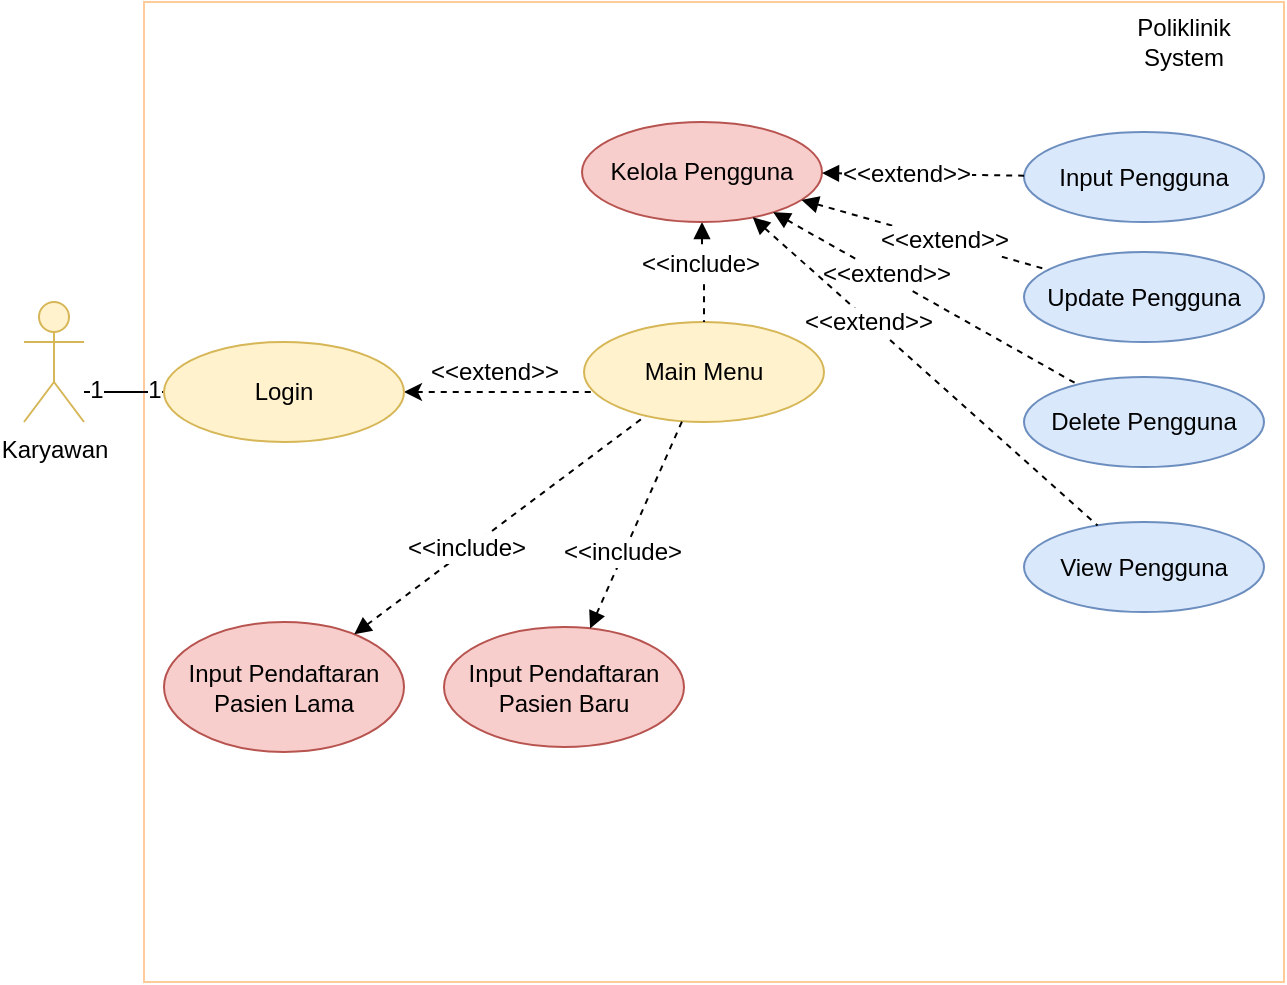 <mxfile version="10.6.3" type="github"><diagram id="kpnQegyeXH3qvzvWHgGL" name="Page-1"><mxGraphModel dx="720" dy="1310" grid="1" gridSize="10" guides="1" tooltips="1" connect="1" arrows="1" fold="1" page="1" pageScale="1" pageWidth="827" pageHeight="1169" math="0" shadow="0"><root><mxCell id="0"/><mxCell id="1" parent="0"/><mxCell id="4rHhGwuslRzg4Ellk3dP-33" value="" style="rounded=0;whiteSpace=wrap;html=1;strokeColor=#FFCC99;fillColor=none;" vertex="1" parent="1"><mxGeometry x="130" y="40" width="570" height="490" as="geometry"/></mxCell><mxCell id="4rHhGwuslRzg4Ellk3dP-1" value="Karyawan" style="shape=umlActor;verticalLabelPosition=bottom;labelBackgroundColor=#ffffff;verticalAlign=top;html=1;outlineConnect=0;fillColor=#fff2cc;strokeColor=#d6b656;" vertex="1" parent="1"><mxGeometry x="70" y="190" width="30" height="60" as="geometry"/></mxCell><mxCell id="4rHhGwuslRzg4Ellk3dP-5" style="edgeStyle=orthogonalEdgeStyle;rounded=0;orthogonalLoop=1;jettySize=auto;html=1;endArrow=none;endFill=0;" edge="1" parent="1" source="4rHhGwuslRzg4Ellk3dP-4" target="4rHhGwuslRzg4Ellk3dP-1"><mxGeometry relative="1" as="geometry"><Array as="points"><mxPoint x="160" y="230"/><mxPoint x="160" y="230"/></Array></mxGeometry></mxCell><mxCell id="4rHhGwuslRzg4Ellk3dP-40" value="1" style="text;html=1;resizable=0;points=[];align=center;verticalAlign=middle;labelBackgroundColor=#ffffff;" vertex="1" connectable="0" parent="4rHhGwuslRzg4Ellk3dP-5"><mxGeometry x="0.698" y="-1" relative="1" as="geometry"><mxPoint as="offset"/></mxGeometry></mxCell><mxCell id="4rHhGwuslRzg4Ellk3dP-41" value="1" style="text;html=1;resizable=0;points=[];align=center;verticalAlign=middle;labelBackgroundColor=#ffffff;" vertex="1" connectable="0" parent="4rHhGwuslRzg4Ellk3dP-5"><mxGeometry x="-0.756" y="-1" relative="1" as="geometry"><mxPoint as="offset"/></mxGeometry></mxCell><mxCell id="4rHhGwuslRzg4Ellk3dP-7" value="" style="edgeStyle=orthogonalEdgeStyle;rounded=0;orthogonalLoop=1;jettySize=auto;html=1;endArrow=none;endFill=0;dashed=1;startArrow=classic;startFill=1;" edge="1" parent="1" source="4rHhGwuslRzg4Ellk3dP-4" target="4rHhGwuslRzg4Ellk3dP-6"><mxGeometry relative="1" as="geometry"><Array as="points"><mxPoint x="330" y="235"/><mxPoint x="330" y="235"/></Array></mxGeometry></mxCell><mxCell id="4rHhGwuslRzg4Ellk3dP-28" value="&amp;lt;&amp;lt;extend&amp;gt;&amp;gt;" style="text;html=1;resizable=0;points=[];align=center;verticalAlign=middle;labelBackgroundColor=#ffffff;" vertex="1" connectable="0" parent="4rHhGwuslRzg4Ellk3dP-7"><mxGeometry x="-0.284" y="1" relative="1" as="geometry"><mxPoint x="11" y="-9" as="offset"/></mxGeometry></mxCell><mxCell id="4rHhGwuslRzg4Ellk3dP-4" value="Login" style="ellipse;whiteSpace=wrap;html=1;fillColor=#fff2cc;strokeColor=#d6b656;" vertex="1" parent="1"><mxGeometry x="140" y="210" width="120" height="50" as="geometry"/></mxCell><mxCell id="4rHhGwuslRzg4Ellk3dP-6" value="Main Menu&lt;br&gt;" style="ellipse;whiteSpace=wrap;html=1;fillColor=#fff2cc;strokeColor=#d6b656;" vertex="1" parent="1"><mxGeometry x="350" y="200" width="120" height="50" as="geometry"/></mxCell><mxCell id="4rHhGwuslRzg4Ellk3dP-12" value="Input Pengguna" style="ellipse;whiteSpace=wrap;html=1;fillColor=#dae8fc;strokeColor=#6c8ebf;" vertex="1" parent="1"><mxGeometry x="570" y="105" width="120" height="45" as="geometry"/></mxCell><mxCell id="4rHhGwuslRzg4Ellk3dP-13" value="Input Pendaftaran Pasien Lama" style="ellipse;whiteSpace=wrap;html=1;fillColor=#f8cecc;strokeColor=#b85450;" vertex="1" parent="1"><mxGeometry x="140" y="350" width="120" height="65" as="geometry"/></mxCell><mxCell id="4rHhGwuslRzg4Ellk3dP-14" value="Input Pendaftaran Pasien Baru" style="ellipse;whiteSpace=wrap;html=1;fillColor=#f8cecc;strokeColor=#b85450;" vertex="1" parent="1"><mxGeometry x="280" y="352.5" width="120" height="60" as="geometry"/></mxCell><mxCell id="4rHhGwuslRzg4Ellk3dP-15" value="Update Pengguna" style="ellipse;whiteSpace=wrap;html=1;fillColor=#dae8fc;strokeColor=#6c8ebf;" vertex="1" parent="1"><mxGeometry x="570" y="165" width="120" height="45" as="geometry"/></mxCell><mxCell id="4rHhGwuslRzg4Ellk3dP-16" value="Delete Pengguna" style="ellipse;whiteSpace=wrap;html=1;fillColor=#dae8fc;strokeColor=#6c8ebf;" vertex="1" parent="1"><mxGeometry x="570" y="227.5" width="120" height="45" as="geometry"/></mxCell><mxCell id="4rHhGwuslRzg4Ellk3dP-17" value="View Pengguna" style="ellipse;whiteSpace=wrap;html=1;fillColor=#dae8fc;strokeColor=#6c8ebf;" vertex="1" parent="1"><mxGeometry x="570" y="300" width="120" height="45" as="geometry"/></mxCell><mxCell id="4rHhGwuslRzg4Ellk3dP-29" style="edgeStyle=orthogonalEdgeStyle;rounded=0;orthogonalLoop=1;jettySize=auto;html=1;dashed=1;startArrow=block;startFill=1;endArrow=none;endFill=0;" edge="1" parent="1" source="4rHhGwuslRzg4Ellk3dP-18" target="4rHhGwuslRzg4Ellk3dP-6"><mxGeometry relative="1" as="geometry"/></mxCell><mxCell id="4rHhGwuslRzg4Ellk3dP-32" value="&amp;lt;&amp;lt;include&amp;gt;" style="text;html=1;resizable=0;points=[];align=center;verticalAlign=middle;labelBackgroundColor=#ffffff;" vertex="1" connectable="0" parent="4rHhGwuslRzg4Ellk3dP-29"><mxGeometry x="-0.176" y="-1" relative="1" as="geometry"><mxPoint as="offset"/></mxGeometry></mxCell><mxCell id="4rHhGwuslRzg4Ellk3dP-18" value="Kelola Pengguna&lt;br&gt;" style="ellipse;whiteSpace=wrap;html=1;fillColor=#f8cecc;strokeColor=#b85450;" vertex="1" parent="1"><mxGeometry x="349" y="100" width="120" height="50" as="geometry"/></mxCell><mxCell id="4rHhGwuslRzg4Ellk3dP-21" value="" style="endArrow=none;dashed=1;html=1;endFill=0;startArrow=block;startFill=1;" edge="1" parent="1" source="4rHhGwuslRzg4Ellk3dP-13" target="4rHhGwuslRzg4Ellk3dP-6"><mxGeometry width="50" height="50" relative="1" as="geometry"><mxPoint x="320" y="330" as="sourcePoint"/><mxPoint x="260" y="420" as="targetPoint"/></mxGeometry></mxCell><mxCell id="4rHhGwuslRzg4Ellk3dP-31" value="&amp;lt;&amp;lt;include&amp;gt;" style="text;html=1;resizable=0;points=[];align=center;verticalAlign=middle;labelBackgroundColor=#ffffff;" vertex="1" connectable="0" parent="4rHhGwuslRzg4Ellk3dP-21"><mxGeometry x="-0.225" y="1" relative="1" as="geometry"><mxPoint as="offset"/></mxGeometry></mxCell><mxCell id="4rHhGwuslRzg4Ellk3dP-22" value="" style="endArrow=none;dashed=1;html=1;endFill=0;startArrow=block;startFill=1;" edge="1" parent="1" source="4rHhGwuslRzg4Ellk3dP-14" target="4rHhGwuslRzg4Ellk3dP-6"><mxGeometry width="50" height="50" relative="1" as="geometry"><mxPoint x="210" y="460" as="sourcePoint"/><mxPoint x="260" y="410" as="targetPoint"/></mxGeometry></mxCell><mxCell id="4rHhGwuslRzg4Ellk3dP-30" value="&amp;lt;&amp;lt;include&amp;gt;" style="text;html=1;resizable=0;points=[];align=center;verticalAlign=middle;labelBackgroundColor=#ffffff;" vertex="1" connectable="0" parent="4rHhGwuslRzg4Ellk3dP-22"><mxGeometry x="-0.27" y="1" relative="1" as="geometry"><mxPoint as="offset"/></mxGeometry></mxCell><mxCell id="4rHhGwuslRzg4Ellk3dP-23" value="" style="endArrow=none;dashed=1;html=1;startArrow=block;startFill=1;" edge="1" parent="1" source="4rHhGwuslRzg4Ellk3dP-18" target="4rHhGwuslRzg4Ellk3dP-12"><mxGeometry width="50" height="50" relative="1" as="geometry"><mxPoint x="210" y="460" as="sourcePoint"/><mxPoint x="260" y="410" as="targetPoint"/></mxGeometry></mxCell><mxCell id="4rHhGwuslRzg4Ellk3dP-35" value="&amp;lt;&amp;lt;extend&amp;gt;&amp;gt;" style="text;html=1;resizable=0;points=[];align=center;verticalAlign=middle;labelBackgroundColor=#ffffff;" vertex="1" connectable="0" parent="4rHhGwuslRzg4Ellk3dP-23"><mxGeometry x="-0.167" relative="1" as="geometry"><mxPoint as="offset"/></mxGeometry></mxCell><mxCell id="4rHhGwuslRzg4Ellk3dP-24" value="" style="endArrow=none;dashed=1;html=1;startArrow=block;startFill=1;" edge="1" parent="1" source="4rHhGwuslRzg4Ellk3dP-18" target="4rHhGwuslRzg4Ellk3dP-15"><mxGeometry width="50" height="50" relative="1" as="geometry"><mxPoint x="210" y="460" as="sourcePoint"/><mxPoint x="260" y="410" as="targetPoint"/></mxGeometry></mxCell><mxCell id="4rHhGwuslRzg4Ellk3dP-36" value="&amp;lt;&amp;lt;extend&amp;gt;&amp;gt;" style="text;html=1;resizable=0;points=[];align=center;verticalAlign=middle;labelBackgroundColor=#ffffff;" vertex="1" connectable="0" parent="4rHhGwuslRzg4Ellk3dP-24"><mxGeometry x="0.157" relative="1" as="geometry"><mxPoint as="offset"/></mxGeometry></mxCell><mxCell id="4rHhGwuslRzg4Ellk3dP-25" value="" style="endArrow=none;dashed=1;html=1;startArrow=block;startFill=1;" edge="1" parent="1" source="4rHhGwuslRzg4Ellk3dP-18" target="4rHhGwuslRzg4Ellk3dP-16"><mxGeometry width="50" height="50" relative="1" as="geometry"><mxPoint x="210" y="460" as="sourcePoint"/><mxPoint x="260" y="410" as="targetPoint"/></mxGeometry></mxCell><mxCell id="4rHhGwuslRzg4Ellk3dP-37" value="&amp;lt;&amp;lt;extend&amp;gt;&amp;gt;" style="text;html=1;resizable=0;points=[];align=center;verticalAlign=middle;labelBackgroundColor=#ffffff;" vertex="1" connectable="0" parent="4rHhGwuslRzg4Ellk3dP-25"><mxGeometry x="-0.27" y="1" relative="1" as="geometry"><mxPoint as="offset"/></mxGeometry></mxCell><mxCell id="4rHhGwuslRzg4Ellk3dP-26" value="" style="endArrow=none;dashed=1;html=1;startArrow=block;startFill=1;" edge="1" parent="1" source="4rHhGwuslRzg4Ellk3dP-18" target="4rHhGwuslRzg4Ellk3dP-17"><mxGeometry width="50" height="50" relative="1" as="geometry"><mxPoint x="210" y="460" as="sourcePoint"/><mxPoint x="260" y="410" as="targetPoint"/></mxGeometry></mxCell><mxCell id="4rHhGwuslRzg4Ellk3dP-38" value="&amp;lt;&amp;lt;extend&amp;gt;&amp;gt;" style="text;html=1;resizable=0;points=[];align=center;verticalAlign=middle;labelBackgroundColor=#ffffff;" vertex="1" connectable="0" parent="4rHhGwuslRzg4Ellk3dP-26"><mxGeometry x="-0.331" relative="1" as="geometry"><mxPoint as="offset"/></mxGeometry></mxCell><mxCell id="4rHhGwuslRzg4Ellk3dP-34" value="Poliklinik System" style="text;html=1;strokeColor=none;fillColor=none;align=center;verticalAlign=middle;whiteSpace=wrap;rounded=0;" vertex="1" parent="1"><mxGeometry x="630" y="50" width="40" height="20" as="geometry"/></mxCell></root></mxGraphModel></diagram></mxfile>